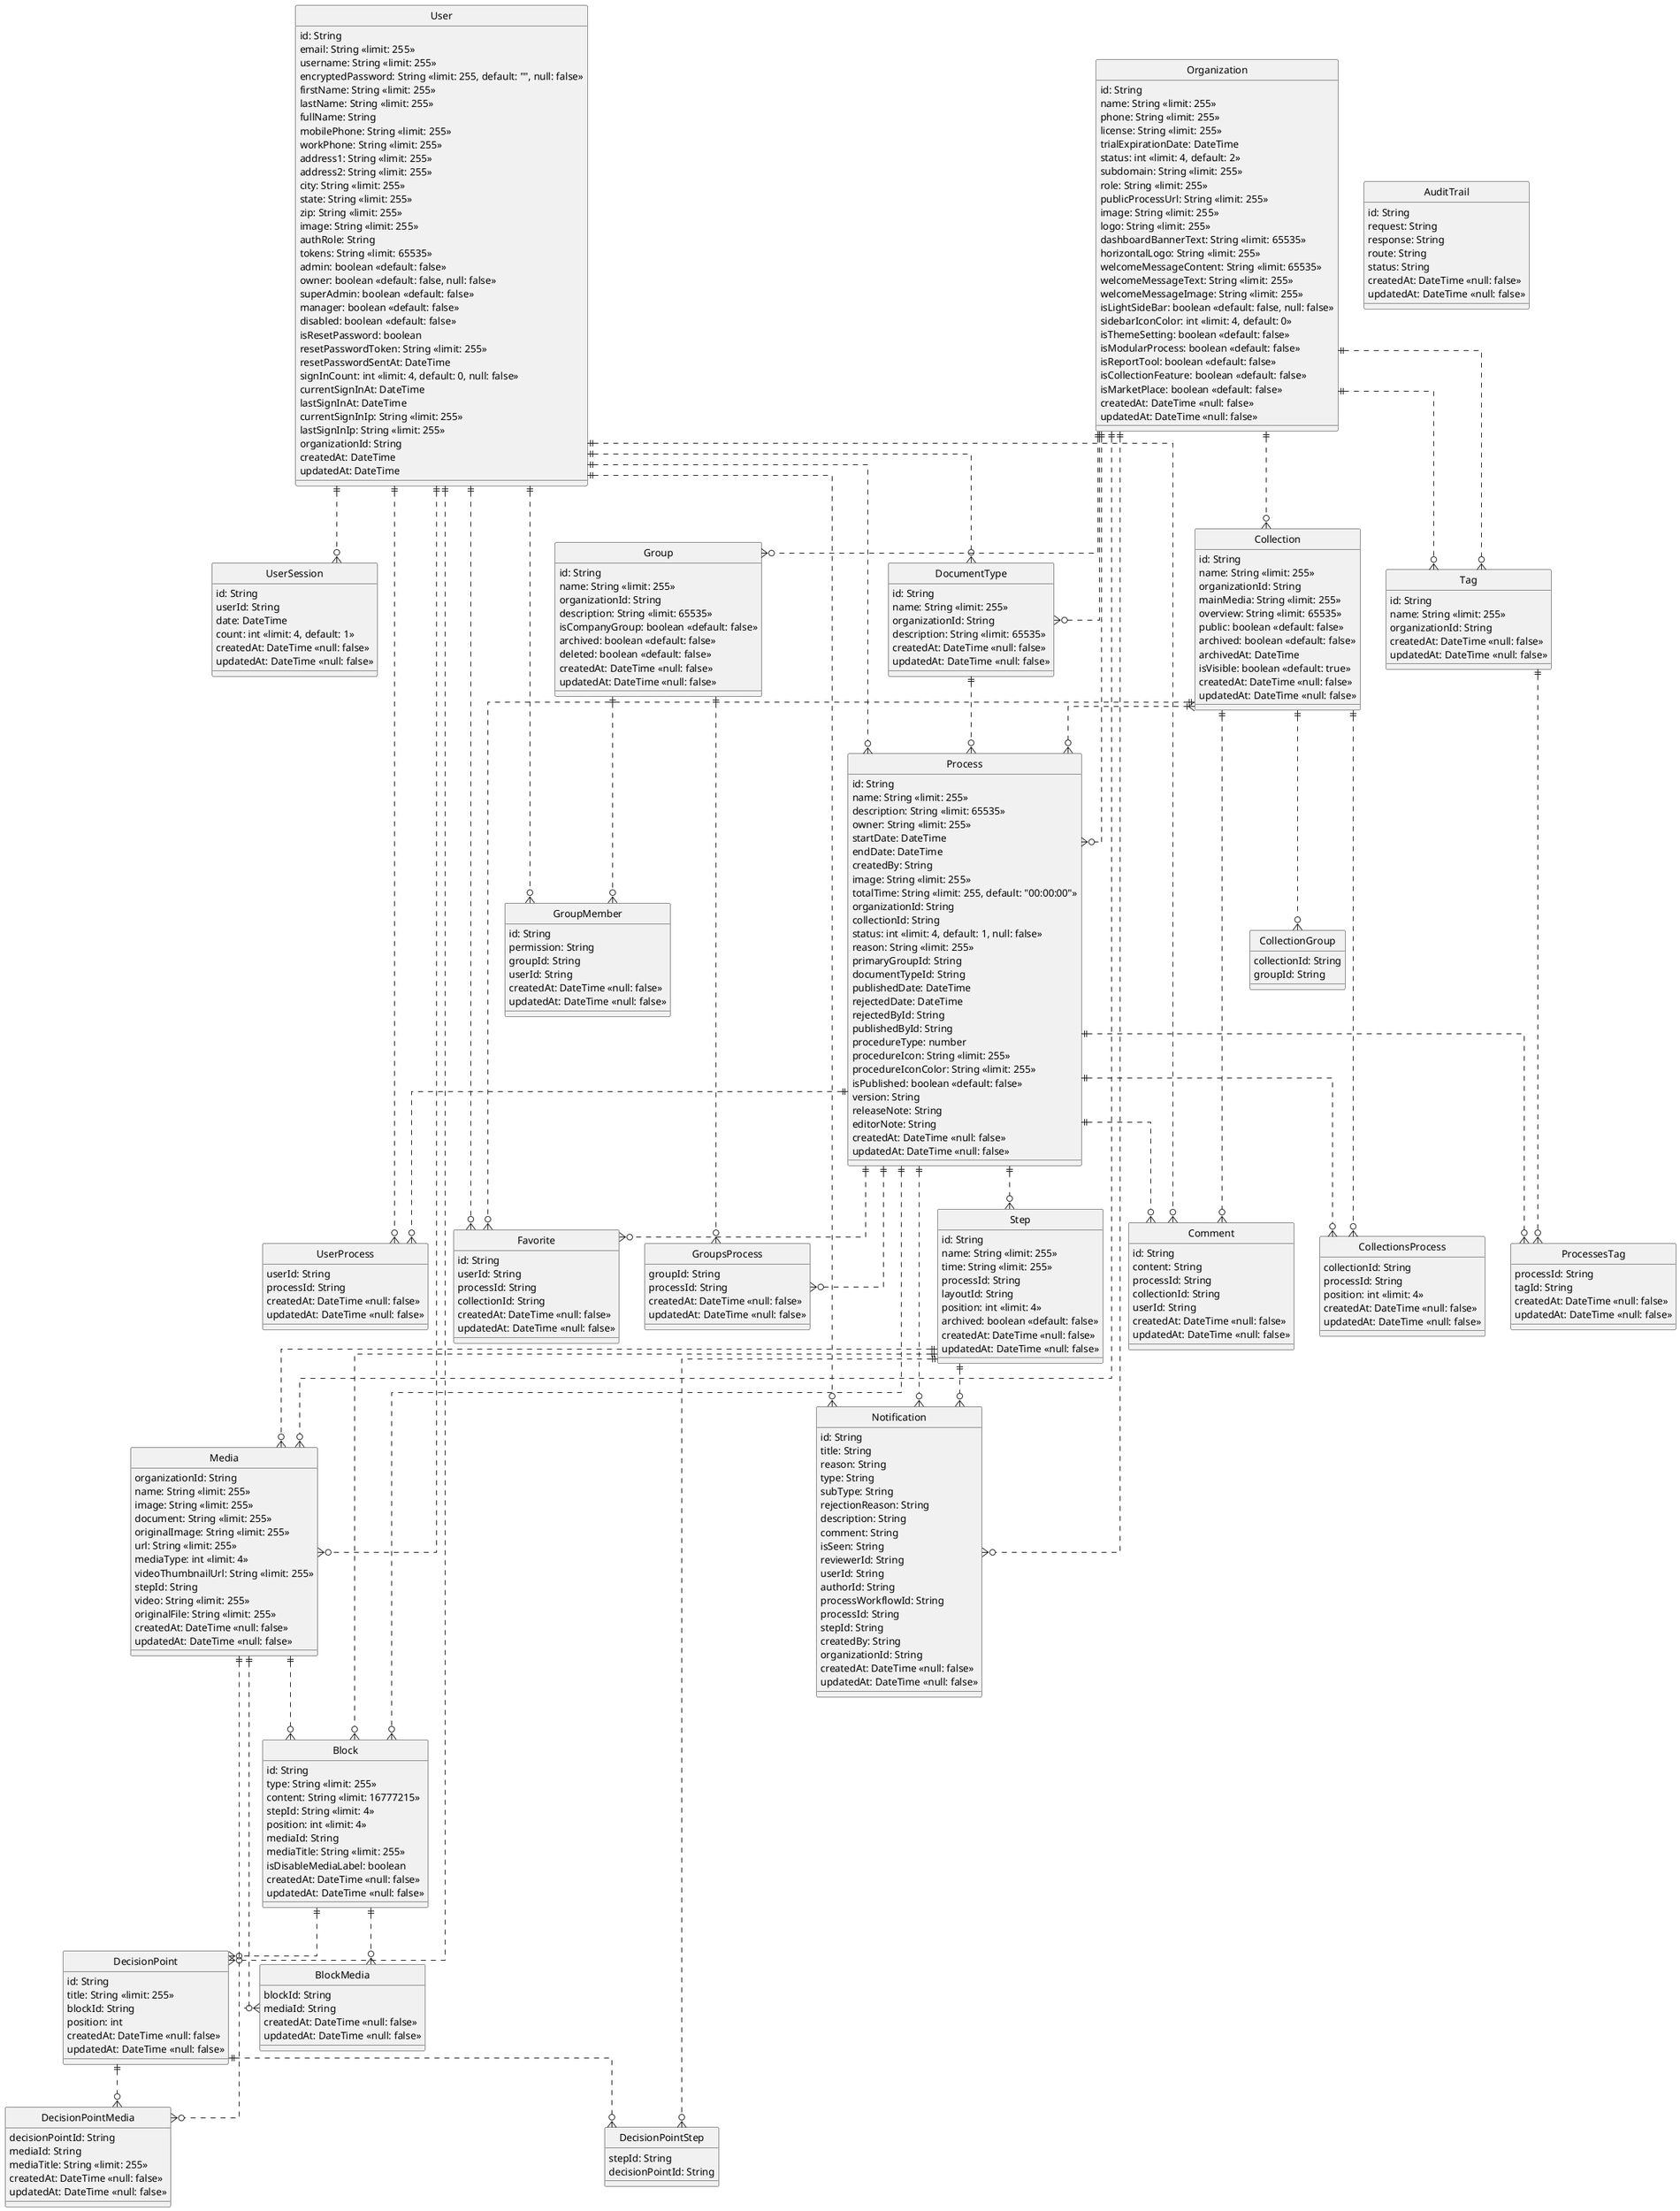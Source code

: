 @startuml FactoryMastery Entity Relationship Diagram

' hide the spot
hide circle

' avoid problems with angled crows feet
skinparam linetype ortho

entity User {
  id: String
  email: String <<limit: 255>>
  username: String <<limit: 255>>
  encryptedPassword: String <<limit: 255, default: "", null: false>>
  firstName: String <<limit: 255>>
  lastName: String <<limit: 255>>
  fullName: String
  mobilePhone: String <<limit: 255>>
  workPhone: String <<limit: 255>>
  address1: String <<limit: 255>>
  address2: String <<limit: 255>>
  city: String <<limit: 255>>
  state: String <<limit: 255>>
  zip: String <<limit: 255>>
  image: String <<limit: 255>>
  authRole: String
  tokens: String <<limit: 65535>>
  admin: boolean <<default: false>>
  owner: boolean <<default: false, null: false>>
  superAdmin: boolean <<default: false>>
  manager: boolean <<default: false>>
  disabled: boolean <<default: false>>
  isResetPassword: boolean
  resetPasswordToken: String <<limit: 255>>
  resetPasswordSentAt: DateTime
  signInCount: int <<limit: 4, default: 0, null: false>>
  currentSignInAt: DateTime
  lastSignInAt: DateTime
  currentSignInIp: String <<limit: 255>>
  lastSignInIp: String <<limit: 255>>
  organizationId: String
  createdAt: DateTime
  updatedAt: DateTime
}

entity UserSession {
  id: String
  userId: String
  date: DateTime
  count: int <<limit: 4, default: 1>>
  createdAt: DateTime <<null: false>>
  updatedAt: DateTime <<null: false>>
}

entity Organization {
  id: String
  name: String <<limit: 255>>
  phone: String <<limit: 255>>
  license: String <<limit: 255>>
  trialExpirationDate: DateTime
  status: int <<limit: 4, default: 2>>
  subdomain: String <<limit: 255>>
  role: String <<limit: 255>>
  publicProcessUrl: String <<limit: 255>>
  image: String <<limit: 255>>
  logo: String <<limit: 255>>
  dashboardBannerText: String <<limit: 65535>>
  horizontalLogo: String <<limit: 255>>
  welcomeMessageContent: String <<limit: 65535>>
  welcomeMessageText: String <<limit: 255>>
  welcomeMessageImage: String <<limit: 255>>
  isLightSideBar: boolean <<default: false, null: false>>
  sidebarIconColor: int <<limit: 4, default: 0>>
  isThemeSetting: boolean <<default: false>>
  isModularProcess: boolean <<default: false>>
  isReportTool: boolean <<default: false>>
  isCollectionFeature: boolean <<default: false>>
  isMarketPlace: boolean <<default: false>>
  createdAt: DateTime <<null: false>>
  updatedAt: DateTime <<null: false>>
}

entity Group {
  id: String
  name: String <<limit: 255>>
  organizationId: String
  description: String <<limit: 65535>>
  isCompanyGroup: boolean <<default: false>>
  archived: boolean <<default: false>>
  deleted: boolean <<default: false>>
  createdAt: DateTime <<null: false>>
  updatedAt: DateTime <<null: false>>
}

entity GroupMember {
  id: String
  permission: String
  groupId: String
  userId: String
  createdAt: DateTime <<null: false>>
  updatedAt: DateTime <<null: false>>
}

entity GroupsProcess {
  groupId: String
  processId: String
  createdAt: DateTime <<null: false>>
  updatedAt: DateTime <<null: false>>
}


entity UserProcess {
  userId: String
  processId: String
  createdAt: DateTime <<null: false>>
  updatedAt: DateTime <<null: false>>
}

entity Process {
  id: String
  name: String <<limit: 255>>
  description: String <<limit: 65535>>
  owner: String <<limit: 255>>
  startDate: DateTime
  endDate: DateTime
  createdBy: String
  image: String <<limit: 255>>
  totalTime: String <<limit: 255, default: "00:00:00">>
  organizationId: String
  collectionId: String
  status: int <<limit: 4, default: 1, null: false>>
  reason: String <<limit: 255>>
  primaryGroupId: String
  documentTypeId: String
  publishedDate: DateTime
  rejectedDate: DateTime
  rejectedById: String
  publishedById: String
  procedureType: number
  procedureIcon: String <<limit: 255>>
  procedureIconColor: String <<limit: 255>>
  isPublished: boolean <<default: false>>
  version: String
  releaseNote: String
  editorNote: String
  createdAt: DateTime <<null: false>>
  updatedAt: DateTime <<null: false>>
}

entity Collection {
  id: String
  name: String <<limit: 255>>
  organizationId: String
  mainMedia: String <<limit: 255>>
  overview: String <<limit: 65535>>
  public: boolean <<default: false>>
  archived: boolean <<default: false>>
  archivedAt: DateTime
  isVisible: boolean <<default: true>>
  createdAt: DateTime <<null: false>>
  updatedAt: DateTime <<null: false>>
}

entity CollectionGroup {
  collectionId: String
  groupId: String
}

entity DocumentType {
  id: String
  name: String <<limit: 255>>
  organizationId: String
  description: String <<limit: 65535>>
  createdAt: DateTime <<null: false>>
  updatedAt: DateTime <<null: false>>
}

entity Tag {
  id: String
  name: String <<limit: 255>>
  organizationId: String
  createdAt: DateTime <<null: false>>
  updatedAt: DateTime <<null: false>>
}

entity CollectionsProcess {
  collectionId: String
  processId: String
  position: int <<limit: 4>>
  createdAt: DateTime <<null: false>>
  updatedAt: DateTime <<null: false>>
}

entity ProcessesTag {
  processId: String
  tagId: String
  createdAt: DateTime <<null: false>>
  updatedAt: DateTime <<null: false>>
}

entity Step {
  id: String
  name: String <<limit: 255>>
  time: String <<limit: 255>>
  processId: String
  layoutId: String
  position: int <<limit: 4>>
  archived: boolean <<default: false>>
  createdAt: DateTime <<null: false>>
  updatedAt: DateTime <<null: false>>
}

entity Block {
  id: String
  type: String <<limit: 255>>
  content: String <<limit: 16777215>>
  stepId: String <<limit: 4>>
  position: int <<limit: 4>>
  mediaId: String
  mediaTitle: String <<limit: 255>>
  isDisableMediaLabel: boolean
  createdAt: DateTime <<null: false>>
  updatedAt: DateTime <<null: false>>
}

entity BlockMedia {
  blockId: String
  mediaId: String
    createdAt: DateTime <<null: false>>
  updatedAt: DateTime <<null: false>>
}

entity DecisionPoint {
  id: String
  title: String <<limit: 255>>
  blockId: String
  position: int
  createdAt: DateTime <<null: false>>
  updatedAt: DateTime <<null: false>>
}

entity DecisionPointStep {
  stepId: String
  decisionPointId: String
}

entity DecisionPointMedia {
  decisionPointId: String
  mediaId: String
  mediaTitle: String <<limit: 255>>
  createdAt: DateTime <<null: false>>
  updatedAt: DateTime <<null: false>>
}

entity Media {
  organizationId: String
  name: String <<limit: 255>>
  image: String <<limit: 255>>
  document: String <<limit: 255>>
  originalImage: String <<limit: 255>>
  url: String <<limit: 255>>
  mediaType: int <<limit: 4>>
  videoThumbnailUrl: String <<limit: 255>>
  stepId: String
  video: String <<limit: 255>>
  originalFile: String <<limit: 255>>
  createdAt: DateTime <<null: false>>
  updatedAt: DateTime <<null: false>>
}

entity Favorite {
  id: String
  userId: String
  processId: String
  collectionId: String
  createdAt: DateTime <<null: false>>
  updatedAt: DateTime <<null: false>>
}

entity Comment {
  id: String
  content: String
  processId: String
  collectionId: String
  userId: String
  createdAt: DateTime <<null: false>>
  updatedAt: DateTime <<null: false>>
}

entity AuditTrail {
  id: String
  request: String
  response: String
  route: String
  status: String
  createdAt: DateTime <<null: false>>
  updatedAt: DateTime <<null: false>>
}

entity Notification {
  id: String
  title: String
  reason: String
  type: String
  subType: String
  rejectionReason: String
  description: String
  comment: String
  isSeen: String
  reviewerId: String
  userId: String
  authorId: String
  processWorkflowId: String
  processId: String
  stepId: String
  createdBy: String
  organizationId: String
  createdAt: DateTime <<null: false>>
  updatedAt: DateTime <<null: false>>
}

User ||..o{ Process
User ||..o{ UserSession
User ||..o{ GroupMember
User ||..o{ Comment
User ||..o{ Favorite
User ||..o{ UserProcess
User ||..o{ DecisionPoint
User ||..o{ DocumentType
User ||..o{ Media
User ||..o{ Notification

Group ||..o{ GroupMember
Group ||..o{ GroupsProcess

Process ||..o{ GroupsProcess
Process ||..o{ UserProcess
Process ||..o{ Step
Process ||..o{ CollectionsProcess
Process ||..o{ ProcessesTag
Process ||..o{ Comment
Process ||..o{ Favorite
Process ||..o{ Block
Process ||..o{ Notification

Collection ||..o{ CollectionsProcess
Collection }|..o{ Process
Collection ||..o{ Comment
Collection ||..o{ CollectionGroup
Collection ||..o{ Favorite

Step ||..o{ Media
Step ||..o{ Block
Step ||..o{ DecisionPointStep
Step ||..o{ Notification

Block ||..o{ DecisionPoint
Block ||..o{ BlockMedia

DecisionPoint ||..o{ DecisionPointStep
DecisionPoint ||..o{ DecisionPointMedia

Media ||..o{ Block
Media ||..o{ BlockMedia
Media ||..o{ DecisionPointMedia

Tag ||..o{ ProcessesTag

DocumentType ||..o{ Process

Organization ||..o{ Collection
Organization ||..o{ DocumentType
Organization ||..o{ Tag
Organization ||..o{ Group
Organization ||..o{ Media
Organization ||..o{ Process
Organization ||..o{ Tag
Organization ||..o{ Notification

@enduml
